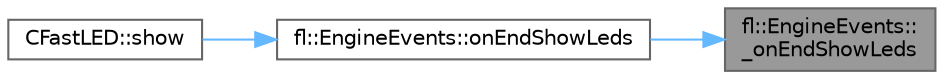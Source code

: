 digraph "fl::EngineEvents::_onEndShowLeds"
{
 // LATEX_PDF_SIZE
  bgcolor="transparent";
  edge [fontname=Helvetica,fontsize=10,labelfontname=Helvetica,labelfontsize=10];
  node [fontname=Helvetica,fontsize=10,shape=box,height=0.2,width=0.4];
  rankdir="RL";
  Node1 [id="Node000001",label="fl::EngineEvents::\l_onEndShowLeds",height=0.2,width=0.4,color="gray40", fillcolor="grey60", style="filled", fontcolor="black",tooltip=" "];
  Node1 -> Node2 [id="edge1_Node000001_Node000002",dir="back",color="steelblue1",style="solid",tooltip=" "];
  Node2 [id="Node000002",label="fl::EngineEvents::onEndShowLeds",height=0.2,width=0.4,color="grey40", fillcolor="white", style="filled",URL="$de/dca/classfl_1_1_engine_events_af1bb9a46fdc6694a1b5c87a49c516ae8.html#af1bb9a46fdc6694a1b5c87a49c516ae8",tooltip=" "];
  Node2 -> Node3 [id="edge2_Node000002_Node000003",dir="back",color="steelblue1",style="solid",tooltip=" "];
  Node3 [id="Node000003",label="CFastLED::show",height=0.2,width=0.4,color="grey40", fillcolor="white", style="filled",URL="$dd/dbb/class_c_fast_l_e_d_a83afdd1e2a21f33ac4f8d2610d6e331b.html#a83afdd1e2a21f33ac4f8d2610d6e331b",tooltip="Update all our controllers with the current led colors, using the passed in brightness."];
}
